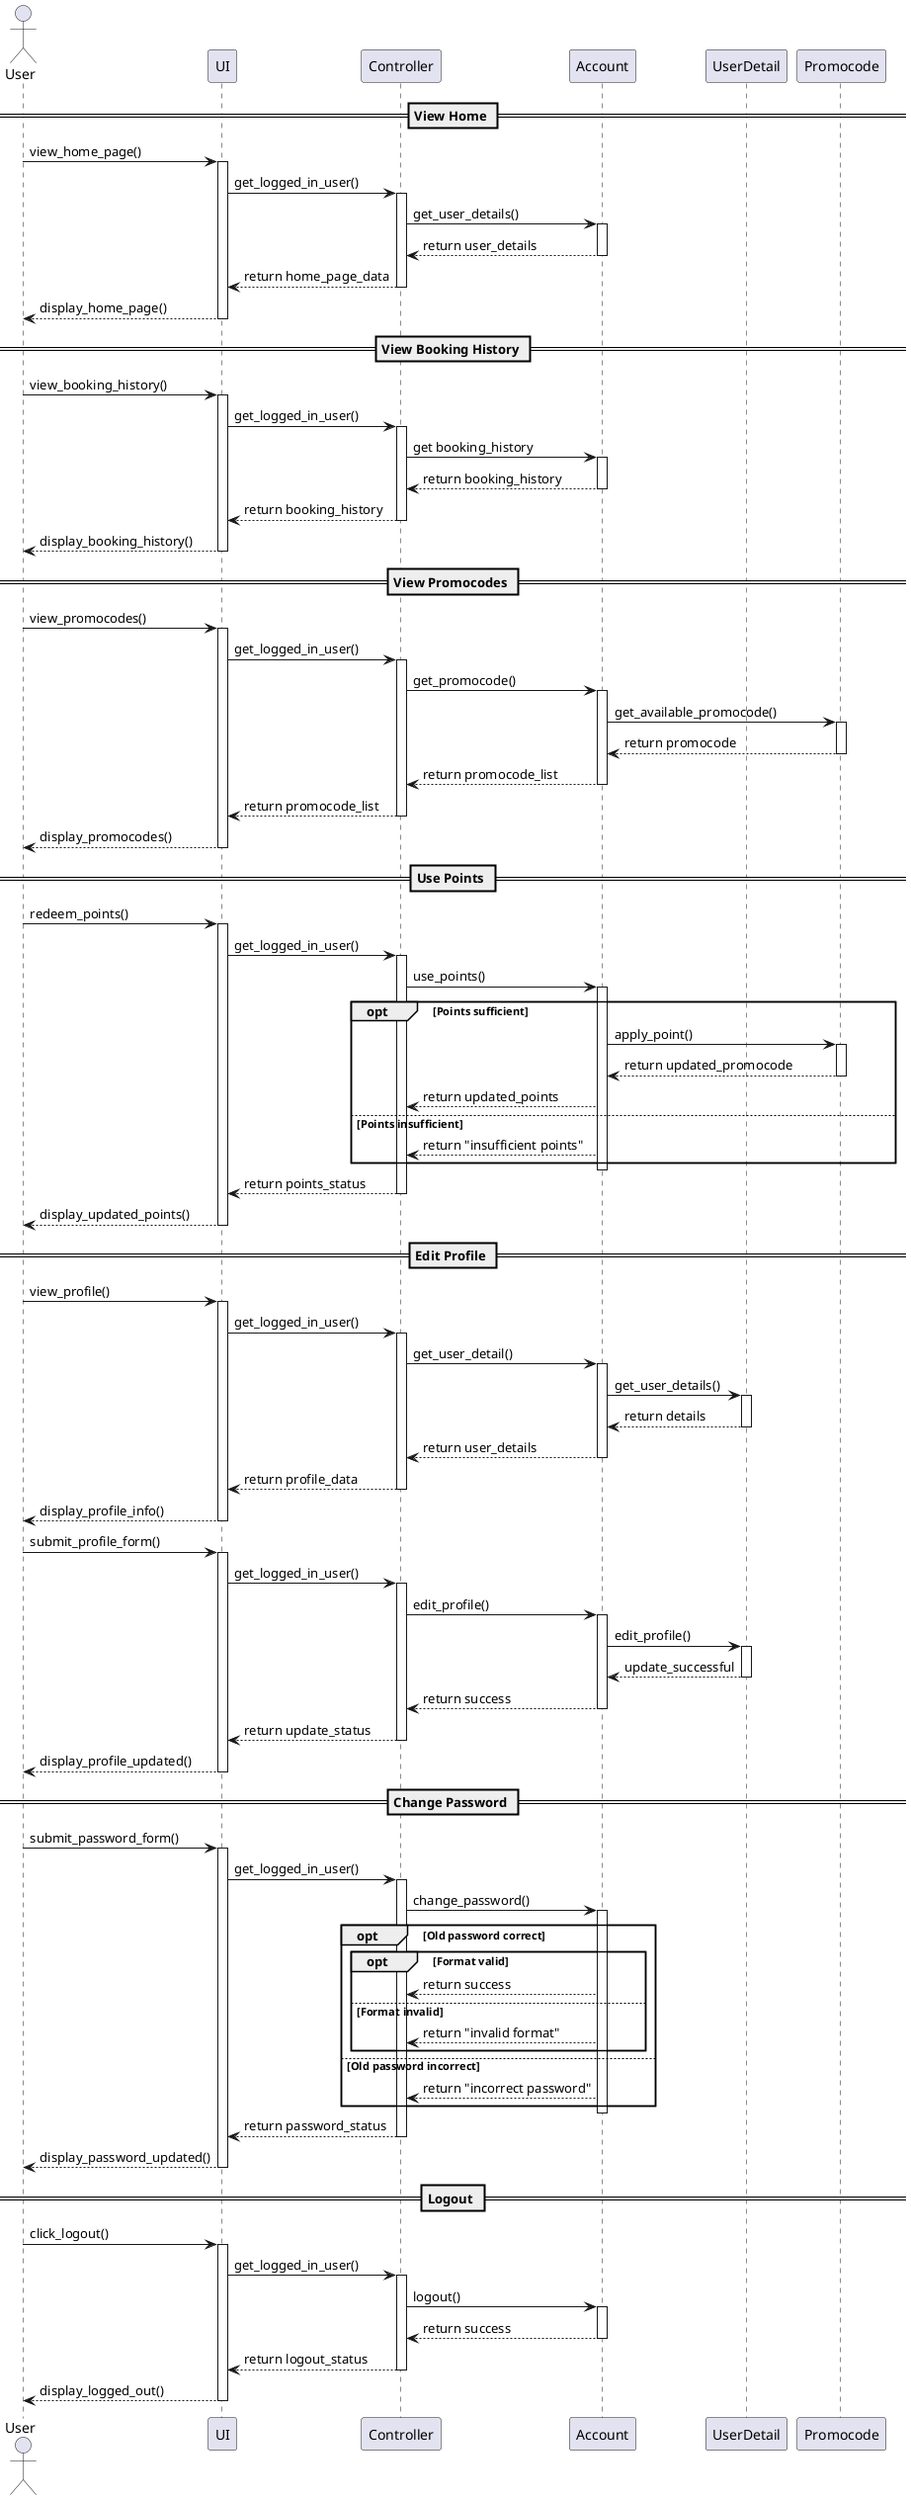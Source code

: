 @startuml Homepage

actor "User" as user
participant UI
participant Controller
participant Account
participant UserDetail
participant Promocode

== View Home == 

user -> UI: view_home_page()
activate UI
UI -> Controller: get_logged_in_user()
activate Controller
Controller -> Account: get_user_details()
activate Account
Account --> Controller: return user_details
deactivate Account
Controller --> UI: return home_page_data
deactivate Controller
UI --> user: display_home_page()
deactivate UI

== View Booking History ==

user -> UI: view_booking_history()
activate UI
UI -> Controller: get_logged_in_user()
activate Controller
Controller -> Account: get booking_history
activate Account


Account --> Controller: return booking_history


deactivate Account
Controller --> UI: return booking_history
deactivate Controller
UI --> user: display_booking_history()
deactivate UI

== View Promocodes ==

user -> UI: view_promocodes()
activate UI
UI -> Controller: get_logged_in_user()
activate Controller
Controller -> Account: get_promocode()
activate Account
Account -> Promocode: get_available_promocode()
activate Promocode
Promocode --> Account: return promocode
deactivate Promocode
Account --> Controller: return promocode_list
deactivate Account
Controller --> UI: return promocode_list
deactivate Controller
UI --> user: display_promocodes()
deactivate UI

== Use Points ==

user -> UI: redeem_points()
activate UI
UI -> Controller: get_logged_in_user()
activate Controller
Controller -> Account: use_points()
activate Account

opt Points sufficient
    Account -> Promocode: apply_point()
    activate Promocode
    Promocode --> Account: return updated_promocode
    deactivate Promocode
    Account --> Controller: return updated_points
else Points insufficient
    Account --> Controller: return "insufficient points"
end

deactivate Account
Controller --> UI: return points_status
deactivate Controller
UI --> user: display_updated_points()
deactivate UI

== Edit Profile ==

user -> UI: view_profile()
activate UI
UI -> Controller: get_logged_in_user()
activate Controller
Controller -> Account: get_user_detail()
activate Account
Account -> UserDetail: get_user_details()
activate UserDetail
UserDetail --> Account: return details
deactivate UserDetail
Account --> Controller: return user_details
deactivate Account
Controller --> UI: return profile_data
deactivate Controller
UI --> user: display_profile_info()
deactivate UI

user -> UI: submit_profile_form()
activate UI
UI -> Controller: get_logged_in_user()
activate Controller
Controller -> Account: edit_profile()
activate Account
Account -> UserDetail: edit_profile()
activate UserDetail
UserDetail --> Account: update_successful
deactivate UserDetail
Account --> Controller: return success
deactivate Account
Controller --> UI: return update_status
deactivate Controller
UI --> user: display_profile_updated()
deactivate UI

== Change Password ==

user -> UI: submit_password_form()
activate UI
UI -> Controller: get_logged_in_user()
activate Controller
Controller -> Account: change_password()
activate Account

opt Old password correct
    opt Format valid
        Account --> Controller: return success
    else Format invalid
        Account --> Controller: return "invalid format"
    end
else Old password incorrect
        Account --> Controller: return "incorrect password"
    
end

deactivate Account
Controller --> UI: return password_status
deactivate Controller
UI --> user: display_password_updated()
deactivate UI

== Logout ==

user -> UI: click_logout()
activate UI
UI -> Controller: get_logged_in_user()
activate Controller
Controller -> Account: logout()
activate Account
Account --> Controller: return success
deactivate Account
Controller --> UI: return logout_status
deactivate Controller
UI --> user: display_logged_out()
deactivate UI

@enduml